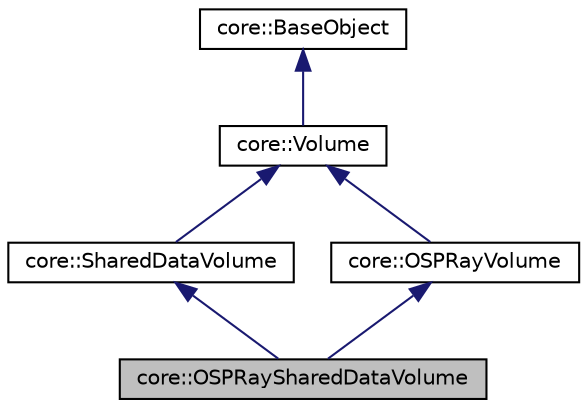 digraph "core::OSPRaySharedDataVolume"
{
 // LATEX_PDF_SIZE
  edge [fontname="Helvetica",fontsize="10",labelfontname="Helvetica",labelfontsize="10"];
  node [fontname="Helvetica",fontsize="10",shape=record];
  Node1 [label="core::OSPRaySharedDataVolume",height=0.2,width=0.4,color="black", fillcolor="grey75", style="filled", fontcolor="black",tooltip=" "];
  Node2 -> Node1 [dir="back",color="midnightblue",fontsize="10",style="solid",fontname="Helvetica"];
  Node2 [label="core::SharedDataVolume",height=0.2,width=0.4,color="black", fillcolor="white", style="filled",URL="$df/df4/classcore_1_1SharedDataVolume.html",tooltip=" "];
  Node3 -> Node2 [dir="back",color="midnightblue",fontsize="10",style="solid",fontname="Helvetica"];
  Node3 [label="core::Volume",height=0.2,width=0.4,color="black", fillcolor="white", style="filled",URL="$d9/d2b/classcore_1_1Volume.html",tooltip="A base class for volumes."];
  Node4 -> Node3 [dir="back",color="midnightblue",fontsize="10",style="solid",fontname="Helvetica"];
  Node4 [label="core::BaseObject",height=0.2,width=0.4,color="black", fillcolor="white", style="filled",URL="$d1/dc6/classcore_1_1BaseObject.html",tooltip=" "];
  Node5 -> Node1 [dir="back",color="midnightblue",fontsize="10",style="solid",fontname="Helvetica"];
  Node5 [label="core::OSPRayVolume",height=0.2,width=0.4,color="black", fillcolor="white", style="filled",URL="$df/d82/classcore_1_1OSPRayVolume.html",tooltip=" "];
  Node3 -> Node5 [dir="back",color="midnightblue",fontsize="10",style="solid",fontname="Helvetica"];
}
